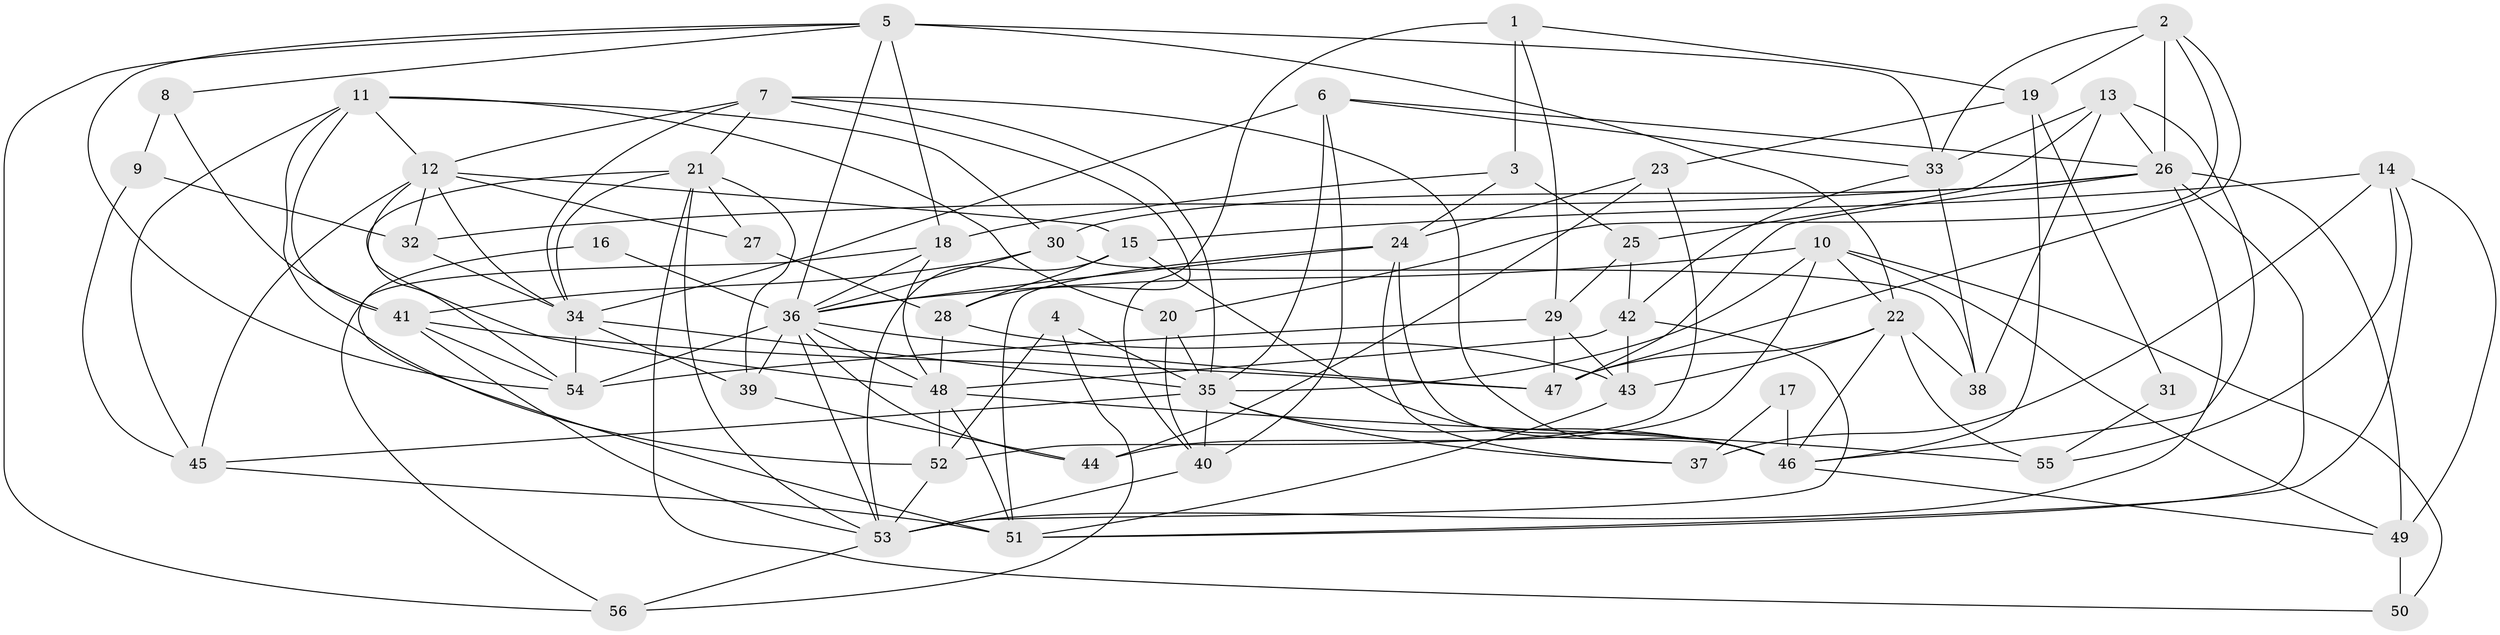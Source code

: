 // original degree distribution, {4: 0.26126126126126126, 5: 0.17117117117117117, 6: 0.0990990990990991, 3: 0.2882882882882883, 2: 0.12612612612612611, 7: 0.04504504504504504, 8: 0.009009009009009009}
// Generated by graph-tools (version 1.1) at 2025/37/03/04/25 23:37:14]
// undirected, 56 vertices, 149 edges
graph export_dot {
  node [color=gray90,style=filled];
  1;
  2;
  3;
  4;
  5;
  6;
  7;
  8;
  9;
  10;
  11;
  12;
  13;
  14;
  15;
  16;
  17;
  18;
  19;
  20;
  21;
  22;
  23;
  24;
  25;
  26;
  27;
  28;
  29;
  30;
  31;
  32;
  33;
  34;
  35;
  36;
  37;
  38;
  39;
  40;
  41;
  42;
  43;
  44;
  45;
  46;
  47;
  48;
  49;
  50;
  51;
  52;
  53;
  54;
  55;
  56;
  1 -- 3 [weight=1.0];
  1 -- 19 [weight=1.0];
  1 -- 29 [weight=1.0];
  1 -- 40 [weight=2.0];
  2 -- 19 [weight=1.0];
  2 -- 20 [weight=1.0];
  2 -- 26 [weight=1.0];
  2 -- 33 [weight=1.0];
  2 -- 47 [weight=1.0];
  3 -- 18 [weight=1.0];
  3 -- 24 [weight=1.0];
  3 -- 25 [weight=1.0];
  4 -- 35 [weight=1.0];
  4 -- 52 [weight=1.0];
  4 -- 56 [weight=1.0];
  5 -- 8 [weight=1.0];
  5 -- 18 [weight=1.0];
  5 -- 22 [weight=1.0];
  5 -- 33 [weight=1.0];
  5 -- 36 [weight=1.0];
  5 -- 54 [weight=1.0];
  5 -- 56 [weight=1.0];
  6 -- 26 [weight=1.0];
  6 -- 33 [weight=1.0];
  6 -- 34 [weight=2.0];
  6 -- 35 [weight=1.0];
  6 -- 40 [weight=1.0];
  7 -- 12 [weight=1.0];
  7 -- 21 [weight=1.0];
  7 -- 28 [weight=1.0];
  7 -- 34 [weight=1.0];
  7 -- 35 [weight=1.0];
  7 -- 46 [weight=1.0];
  8 -- 9 [weight=2.0];
  8 -- 41 [weight=1.0];
  9 -- 32 [weight=2.0];
  9 -- 45 [weight=1.0];
  10 -- 22 [weight=1.0];
  10 -- 35 [weight=1.0];
  10 -- 36 [weight=1.0];
  10 -- 44 [weight=1.0];
  10 -- 49 [weight=1.0];
  10 -- 50 [weight=1.0];
  11 -- 12 [weight=1.0];
  11 -- 20 [weight=1.0];
  11 -- 30 [weight=1.0];
  11 -- 41 [weight=1.0];
  11 -- 45 [weight=1.0];
  11 -- 52 [weight=1.0];
  12 -- 15 [weight=1.0];
  12 -- 27 [weight=1.0];
  12 -- 32 [weight=1.0];
  12 -- 34 [weight=1.0];
  12 -- 45 [weight=1.0];
  12 -- 48 [weight=1.0];
  13 -- 25 [weight=1.0];
  13 -- 26 [weight=1.0];
  13 -- 33 [weight=1.0];
  13 -- 38 [weight=1.0];
  13 -- 46 [weight=1.0];
  14 -- 15 [weight=2.0];
  14 -- 37 [weight=1.0];
  14 -- 49 [weight=1.0];
  14 -- 51 [weight=1.0];
  14 -- 55 [weight=1.0];
  15 -- 28 [weight=1.0];
  15 -- 46 [weight=1.0];
  15 -- 53 [weight=1.0];
  16 -- 36 [weight=1.0];
  16 -- 51 [weight=1.0];
  17 -- 37 [weight=1.0];
  17 -- 46 [weight=2.0];
  18 -- 36 [weight=1.0];
  18 -- 48 [weight=2.0];
  18 -- 56 [weight=1.0];
  19 -- 23 [weight=1.0];
  19 -- 31 [weight=1.0];
  19 -- 46 [weight=1.0];
  20 -- 35 [weight=1.0];
  20 -- 40 [weight=1.0];
  21 -- 27 [weight=1.0];
  21 -- 34 [weight=1.0];
  21 -- 39 [weight=1.0];
  21 -- 50 [weight=1.0];
  21 -- 53 [weight=1.0];
  21 -- 54 [weight=1.0];
  22 -- 38 [weight=1.0];
  22 -- 43 [weight=1.0];
  22 -- 46 [weight=1.0];
  22 -- 47 [weight=1.0];
  22 -- 55 [weight=1.0];
  23 -- 24 [weight=1.0];
  23 -- 44 [weight=1.0];
  23 -- 52 [weight=1.0];
  24 -- 36 [weight=1.0];
  24 -- 37 [weight=1.0];
  24 -- 46 [weight=1.0];
  24 -- 51 [weight=1.0];
  25 -- 29 [weight=1.0];
  25 -- 42 [weight=1.0];
  26 -- 30 [weight=1.0];
  26 -- 32 [weight=1.0];
  26 -- 47 [weight=1.0];
  26 -- 49 [weight=2.0];
  26 -- 51 [weight=1.0];
  26 -- 53 [weight=1.0];
  27 -- 28 [weight=1.0];
  28 -- 43 [weight=1.0];
  28 -- 48 [weight=1.0];
  29 -- 43 [weight=1.0];
  29 -- 47 [weight=1.0];
  29 -- 54 [weight=2.0];
  30 -- 36 [weight=1.0];
  30 -- 38 [weight=1.0];
  30 -- 41 [weight=1.0];
  31 -- 55 [weight=1.0];
  32 -- 34 [weight=1.0];
  33 -- 38 [weight=1.0];
  33 -- 42 [weight=1.0];
  34 -- 35 [weight=1.0];
  34 -- 39 [weight=1.0];
  34 -- 54 [weight=2.0];
  35 -- 37 [weight=1.0];
  35 -- 40 [weight=1.0];
  35 -- 45 [weight=1.0];
  35 -- 46 [weight=1.0];
  36 -- 39 [weight=1.0];
  36 -- 44 [weight=1.0];
  36 -- 47 [weight=1.0];
  36 -- 48 [weight=2.0];
  36 -- 53 [weight=1.0];
  36 -- 54 [weight=1.0];
  39 -- 44 [weight=1.0];
  40 -- 53 [weight=1.0];
  41 -- 47 [weight=2.0];
  41 -- 53 [weight=1.0];
  41 -- 54 [weight=1.0];
  42 -- 43 [weight=1.0];
  42 -- 48 [weight=1.0];
  42 -- 53 [weight=1.0];
  43 -- 51 [weight=1.0];
  45 -- 51 [weight=1.0];
  46 -- 49 [weight=2.0];
  48 -- 51 [weight=2.0];
  48 -- 52 [weight=1.0];
  48 -- 55 [weight=1.0];
  49 -- 50 [weight=1.0];
  52 -- 53 [weight=1.0];
  53 -- 56 [weight=1.0];
}
